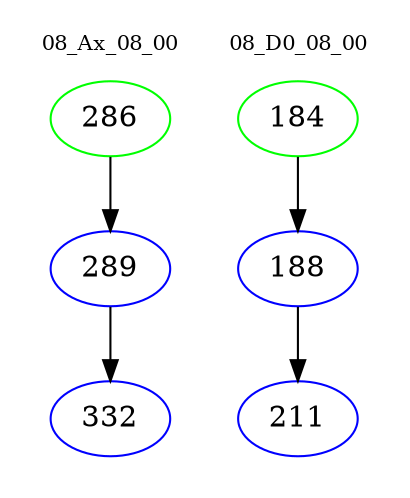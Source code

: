 digraph{
subgraph cluster_0 {
color = white
label = "08_Ax_08_00";
fontsize=10;
T0_286 [label="286", color="green"]
T0_286 -> T0_289 [color="black"]
T0_289 [label="289", color="blue"]
T0_289 -> T0_332 [color="black"]
T0_332 [label="332", color="blue"]
}
subgraph cluster_1 {
color = white
label = "08_D0_08_00";
fontsize=10;
T1_184 [label="184", color="green"]
T1_184 -> T1_188 [color="black"]
T1_188 [label="188", color="blue"]
T1_188 -> T1_211 [color="black"]
T1_211 [label="211", color="blue"]
}
}
